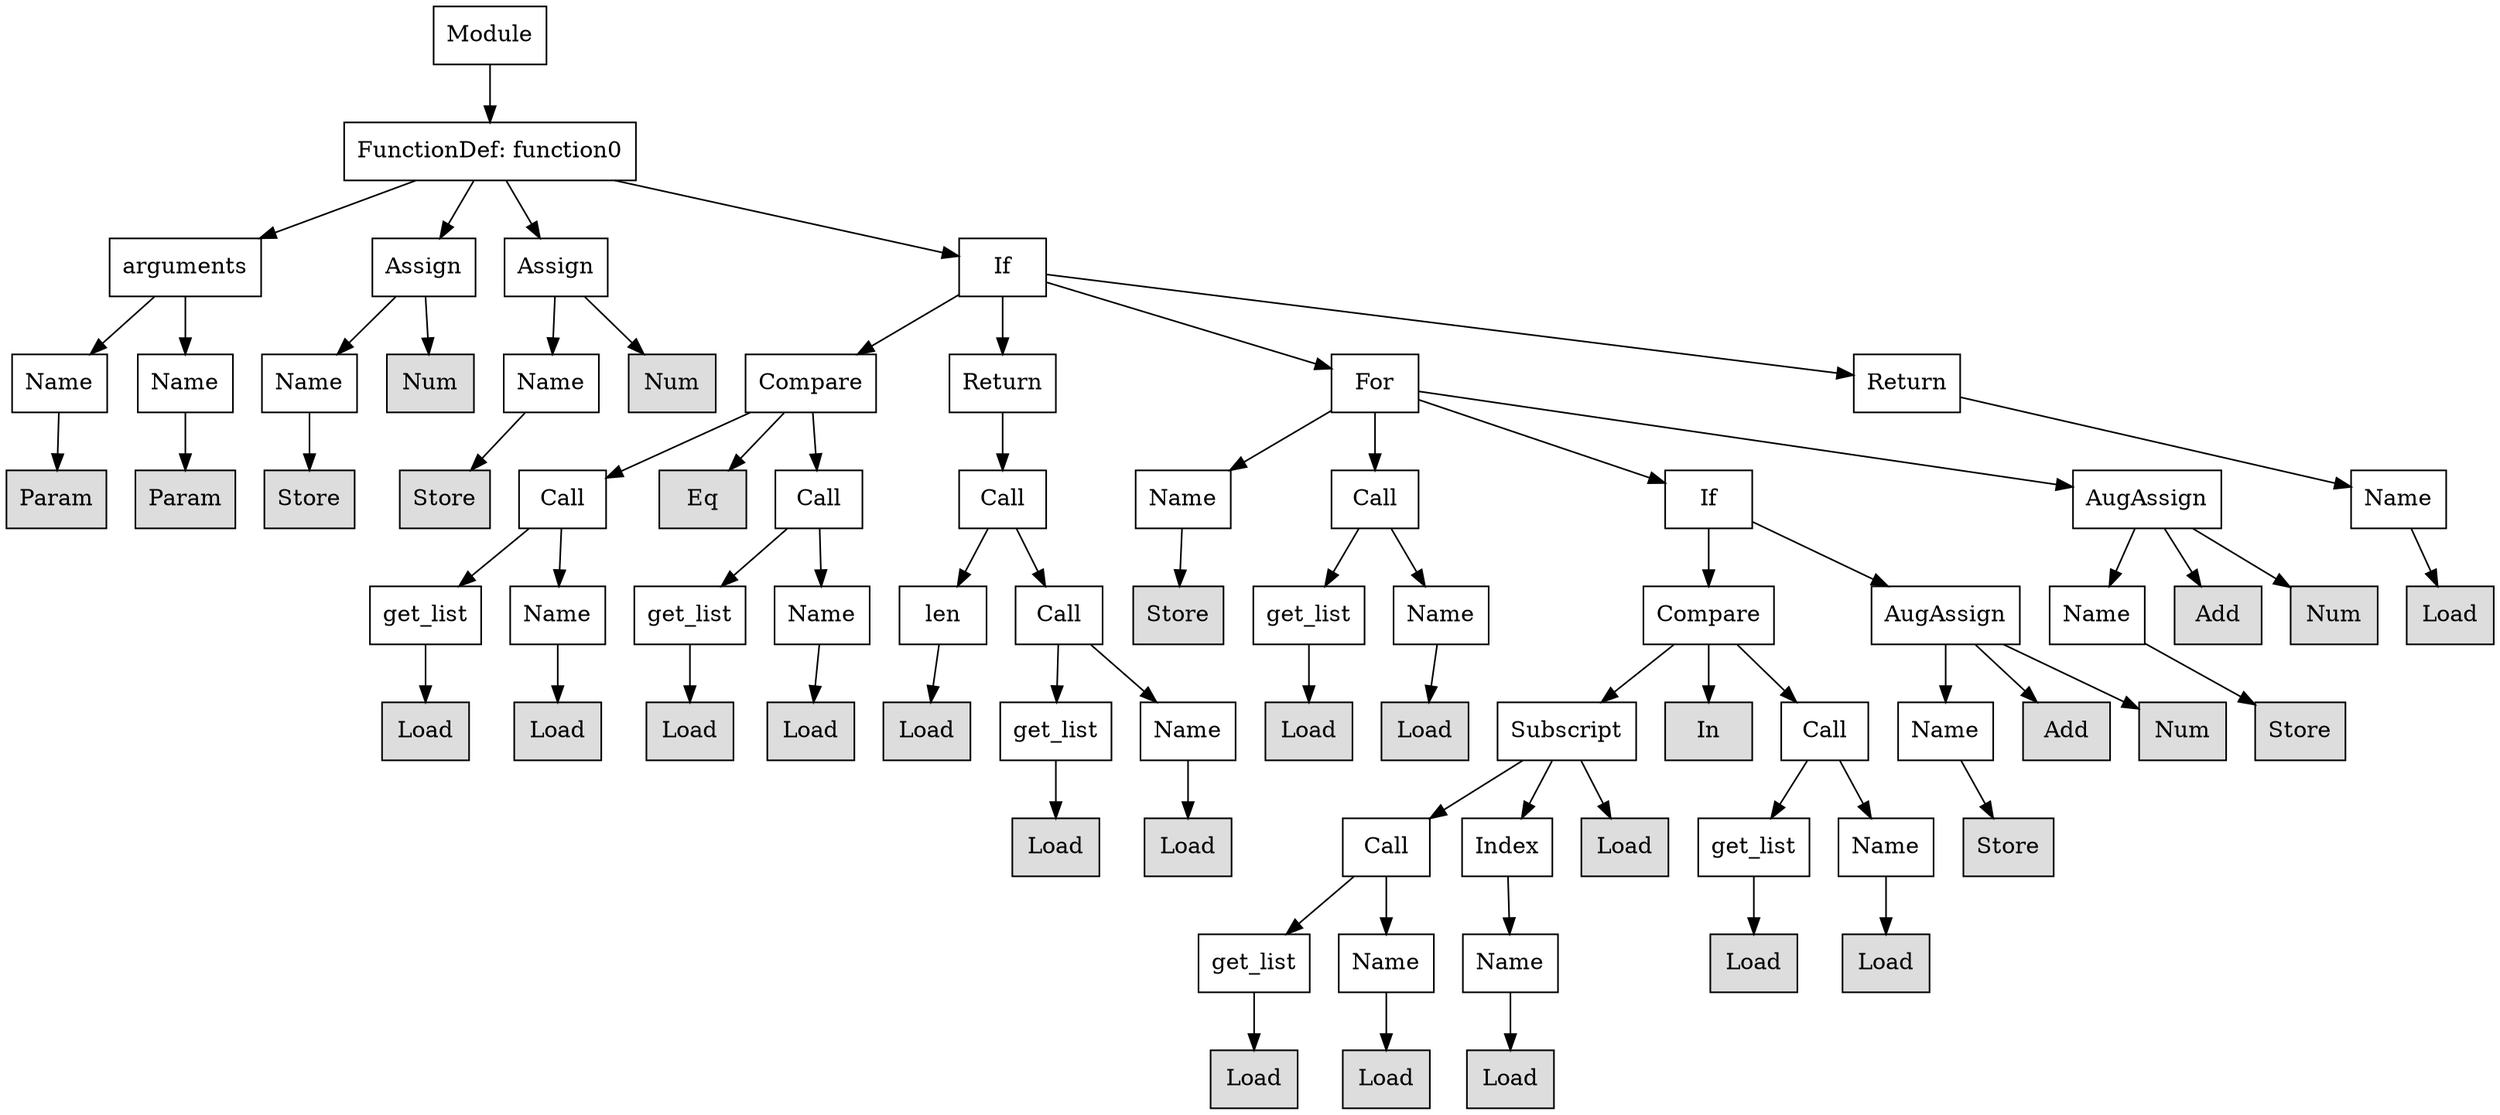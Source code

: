 digraph G {
n0 [shape=rect, label="Module"];
n1 [shape=rect, label="FunctionDef: function0"];
n2 [shape=rect, label="arguments"];
n3 [shape=rect, label="Assign"];
n4 [shape=rect, label="Assign"];
n5 [shape=rect, label="If"];
n6 [shape=rect, label="Name"];
n7 [shape=rect, label="Name"];
n8 [shape=rect, label="Name"];
n9 [shape=rect, label="Num" style="filled" fillcolor="#dddddd"];
n10 [shape=rect, label="Name"];
n11 [shape=rect, label="Num" style="filled" fillcolor="#dddddd"];
n12 [shape=rect, label="Compare"];
n13 [shape=rect, label="Return"];
n14 [shape=rect, label="For"];
n15 [shape=rect, label="Return"];
n16 [shape=rect, label="Param" style="filled" fillcolor="#dddddd"];
n17 [shape=rect, label="Param" style="filled" fillcolor="#dddddd"];
n18 [shape=rect, label="Store" style="filled" fillcolor="#dddddd"];
n19 [shape=rect, label="Store" style="filled" fillcolor="#dddddd"];
n20 [shape=rect, label="Call"];
n21 [shape=rect, label="Eq" style="filled" fillcolor="#dddddd"];
n22 [shape=rect, label="Call"];
n23 [shape=rect, label="Call"];
n24 [shape=rect, label="Name"];
n25 [shape=rect, label="Call"];
n26 [shape=rect, label="If"];
n27 [shape=rect, label="AugAssign"];
n28 [shape=rect, label="Name"];
n29 [shape=rect, label="get_list"];
n30 [shape=rect, label="Name"];
n31 [shape=rect, label="get_list"];
n32 [shape=rect, label="Name"];
n33 [shape=rect, label="len"];
n34 [shape=rect, label="Call"];
n35 [shape=rect, label="Store" style="filled" fillcolor="#dddddd"];
n36 [shape=rect, label="get_list"];
n37 [shape=rect, label="Name"];
n38 [shape=rect, label="Compare"];
n39 [shape=rect, label="AugAssign"];
n40 [shape=rect, label="Name"];
n41 [shape=rect, label="Add" style="filled" fillcolor="#dddddd"];
n42 [shape=rect, label="Num" style="filled" fillcolor="#dddddd"];
n43 [shape=rect, label="Load" style="filled" fillcolor="#dddddd"];
n44 [shape=rect, label="Load" style="filled" fillcolor="#dddddd"];
n45 [shape=rect, label="Load" style="filled" fillcolor="#dddddd"];
n46 [shape=rect, label="Load" style="filled" fillcolor="#dddddd"];
n47 [shape=rect, label="Load" style="filled" fillcolor="#dddddd"];
n48 [shape=rect, label="Load" style="filled" fillcolor="#dddddd"];
n49 [shape=rect, label="get_list"];
n50 [shape=rect, label="Name"];
n51 [shape=rect, label="Load" style="filled" fillcolor="#dddddd"];
n52 [shape=rect, label="Load" style="filled" fillcolor="#dddddd"];
n53 [shape=rect, label="Subscript"];
n54 [shape=rect, label="In" style="filled" fillcolor="#dddddd"];
n55 [shape=rect, label="Call"];
n56 [shape=rect, label="Name"];
n57 [shape=rect, label="Add" style="filled" fillcolor="#dddddd"];
n58 [shape=rect, label="Num" style="filled" fillcolor="#dddddd"];
n59 [shape=rect, label="Store" style="filled" fillcolor="#dddddd"];
n60 [shape=rect, label="Load" style="filled" fillcolor="#dddddd"];
n61 [shape=rect, label="Load" style="filled" fillcolor="#dddddd"];
n62 [shape=rect, label="Call"];
n63 [shape=rect, label="Index"];
n64 [shape=rect, label="Load" style="filled" fillcolor="#dddddd"];
n65 [shape=rect, label="get_list"];
n66 [shape=rect, label="Name"];
n67 [shape=rect, label="Store" style="filled" fillcolor="#dddddd"];
n68 [shape=rect, label="get_list"];
n69 [shape=rect, label="Name"];
n70 [shape=rect, label="Name"];
n71 [shape=rect, label="Load" style="filled" fillcolor="#dddddd"];
n72 [shape=rect, label="Load" style="filled" fillcolor="#dddddd"];
n73 [shape=rect, label="Load" style="filled" fillcolor="#dddddd"];
n74 [shape=rect, label="Load" style="filled" fillcolor="#dddddd"];
n75 [shape=rect, label="Load" style="filled" fillcolor="#dddddd"];
n0 -> n1;
n1 -> n2;
n1 -> n3;
n1 -> n4;
n1 -> n5;
n2 -> n6;
n2 -> n7;
n3 -> n8;
n3 -> n9;
n4 -> n10;
n4 -> n11;
n5 -> n12;
n5 -> n13;
n5 -> n14;
n5 -> n15;
n6 -> n16;
n7 -> n17;
n8 -> n18;
n10 -> n19;
n12 -> n20;
n12 -> n21;
n12 -> n22;
n13 -> n23;
n14 -> n24;
n14 -> n25;
n14 -> n26;
n14 -> n27;
n15 -> n28;
n20 -> n29;
n20 -> n30;
n22 -> n31;
n22 -> n32;
n23 -> n33;
n23 -> n34;
n24 -> n35;
n25 -> n36;
n25 -> n37;
n26 -> n38;
n26 -> n39;
n27 -> n40;
n27 -> n41;
n27 -> n42;
n28 -> n43;
n29 -> n44;
n30 -> n45;
n31 -> n46;
n32 -> n47;
n33 -> n48;
n34 -> n49;
n34 -> n50;
n36 -> n51;
n37 -> n52;
n38 -> n53;
n38 -> n54;
n38 -> n55;
n39 -> n56;
n39 -> n57;
n39 -> n58;
n40 -> n59;
n49 -> n60;
n50 -> n61;
n53 -> n62;
n53 -> n63;
n53 -> n64;
n55 -> n65;
n55 -> n66;
n56 -> n67;
n62 -> n68;
n62 -> n69;
n63 -> n70;
n65 -> n71;
n66 -> n72;
n68 -> n73;
n69 -> n74;
n70 -> n75;
}
